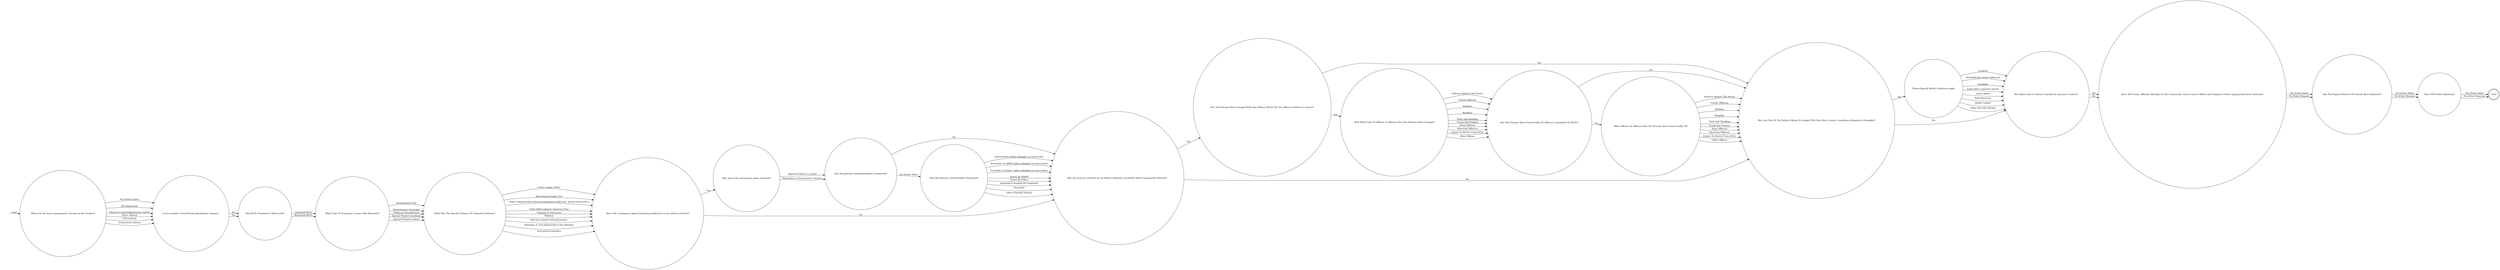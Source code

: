 digraph OLD_TEMPORARY_RELEASE_FAILURE2 {  rankdir=LR;
  node [shape = circle];
  START_NODE [label="", shape=none];
  START_NODE -> 55179 [label = "start"];
  END_NODE [label="END", shape="doublecircle"];
  55179 [label = "What was the main management outcome of the incident?"];
  55179 -> 55180 [label = "No further action"];
  55179 -> 55180 [label = "IEP Regression"];
  55179 -> 55180 [label = "Placed on report/adjudication referal"];
  55179 -> 55180 [label = "Police referral"];
  55179 -> 55180 [label = "CPS referral"];
  55179 -> 55180 [label = "Prosecution referral"];
  55180 [label = "Is any member of staff facing disciplinary charges?"];
  55180 -> 55181 [label = "Yes"];
  55180 -> 55181 [label = "No"];
  55181 [label = "Was ROTL Standard or Restricted?"];
  55181 -> 55182 [label = "Standard ROTL"];
  55181 -> 55182 [label = "Restricted ROTL"];
  55182 [label = "What Type Of Temporary Licence Was Breached?"];
  55182 -> 55183 [label = "Resettlement Day"];
  55182 -> 55183 [label = "Resettlement Overnight"];
  55182 -> 55183 [label = "Childcare Resettlement"];
  55182 -> 55183 [label = "Special Purpose (medical)"];
  55182 -> 55183 [label = "Special Purpose (other)"];
  55183 [label = "What Was The Specific Purpose Of Temporary Release?"];
  55183 -> 55184 [label = "Court / Legal / Police"];
  55183 -> 55184 [label = "Maintaining Family Ties"];
  55183 -> 55184 [label = "Other Compassionate Reason (emergency child care, attend funeral etc.)"];
  55183 -> 55184 [label = "Other RDR Linked to Sentence Plan"];
  55183 -> 55184 [label = "Training Or Education"];
  55183 -> 55184 [label = "Medical"];
  55183 -> 55184 [label = "Paid and unpaid work placements"];
  55183 -> 55184 [label = "Marriage or civil partnership of the offender"];
  55183 -> 55184 [label = "Inter-prison transfers"];
  55184 [label = "Were UAL contingency plans (including notification to the police) activated?"];
  55184 -> 55185 [label = "Yes"];
  55184 -> 55188 [label = "No"];
  55185 [label = "Why were UAL contingency plans activated?"];
  55185 -> 55186 [label = "Apparent failure to return"];
  55185 -> 55186 [label = "Revocation of the prisoner's licence"];
  55186 [label = "Has the prisoner surrendered/been recaptured?"];
  55186 -> 55187 [label = "Yes (Enter Date)"];
  55186 -> 55188 [label = "No"];
  55187 [label = "How did prisoner surrender/get recaptured?"];
  55187 -> 55188 [label = "Surrendered before midnight on return date"];
  55187 -> 55188 [label = "Surrender To HMPS (after midnight on return date)"];
  55187 -> 55188 [label = "Surrender To Police  (after midnight on return date)"];
  55187 -> 55188 [label = "Arrest By HMPS"];
  55187 -> 55188 [label = "Arrest By Police"];
  55187 -> 55188 [label = "Admitted to hospital for treatment"];
  55187 -> 55188 [label = "Deceased"];
  55187 -> 55188 [label = "Other (Provide Details)"];
  55188 [label = "Was the prisoner arrested for an offence allegedly committed whilst temporarily released?"];
  55188 -> 55189 [label = "Yes"];
  55188 -> 55193 [label = "No"];
  55189 [label = "Has The Prisoner Been Charged With Any Offence (INCLUDE the offence of failure to return)?"];
  55189 -> 55190 [label = "Yes"];
  55189 -> 55193 [label = "No"];
  55190 [label = "With What Type Of Offence or Offences Has The Prisoner Been Charged?"];
  55190 -> 55191 [label = "Violence Against The Person"];
  55190 -> 55191 [label = "Sexual Offences"];
  55190 -> 55191 [label = "Robbery"];
  55190 -> 55191 [label = "Burglary"];
  55190 -> 55191 [label = "Theft And Handling"];
  55190 -> 55191 [label = "Fraud And Forgery"];
  55190 -> 55191 [label = "Drug Offences"];
  55190 -> 55191 [label = "Motoring Offences"];
  55190 -> 55191 [label = "Failure To Return From ROTL"];
  55190 -> 55191 [label = "Other Offence"];
  55191 [label = "Has The Prisoner Been Found Guilty Of Offences Committed On ROTL?"];
  55191 -> 55192 [label = "Yes"];
  55191 -> 55193 [label = "No"];
  55192 [label = "What Offence Or Offences Has The Prisoner Been Found Guilty Of?"];
  55192 -> 55193 [label = "Violence Against The Person"];
  55192 -> 55193 [label = "Sexual Offences"];
  55192 -> 55193 [label = "Robbery"];
  55192 -> 55193 [label = "Burglary"];
  55192 -> 55193 [label = "Theft And Handling"];
  55192 -> 55193 [label = "Fraud And Forgery"];
  55192 -> 55193 [label = "Drug Offences"];
  55192 -> 55193 [label = "Motoring Offences"];
  55192 -> 55193 [label = "Failure To Return From ROTL"];
  55192 -> 55193 [label = "Other Offence"];
  55193 [label = "Was Any Part Of The Failure Failing To Comply With Any Other Licence Conditions (Standard or Bespoke)?"];
  55193 -> 55194 [label = "Yes"];
  55193 -> 55195 [label = "No"];
  55194 [label = "Please Specify Which Conditions apply"];
  55194 -> 55195 [label = "Location"];
  55194 -> 55195 [label = "Alcohol/drugs (under influence)"];
  55194 -> 55195 [label = "Gambling"];
  55194 -> 55195 [label = "Finds (fill in separate report)"];
  55194 -> 55195 [label = "Social Media"];
  55194 -> 55195 [label = "Bad Behaviour"];
  55194 -> 55195 [label = "Media Contact"];
  55194 -> 55195 [label = "Other (Provide Details)"];
  55195 [label = "Was failure due to matters beyond the prisoner’s control?"];
  55195 -> 55196 [label = "Yes"];
  55195 -> 55196 [label = "No"];
  55196 [label = "Have SFO Team, Offender Manager In The Community, Victim Liaison Officer And Employer (where appropriate) been informed?"];
  55196 -> 55197 [label = "Yes (Enter Date)"];
  55196 -> 55197 [label = "No (Enter Reason)"];
  55197 [label = "Has The Deputy Director Of Custody Been Informed?"];
  55197 -> 55198 [label = "Yes (Enter Date)"];
  55197 -> 55198 [label = "No (Enter Reason)"];
  55198 [label = "Have PPCS Been Informed?"];
  55198 -> END_NODE [label = "Yes (Enter Date)"];
  55198 -> END_NODE [label = "No (Enter Reasons)"];
}
